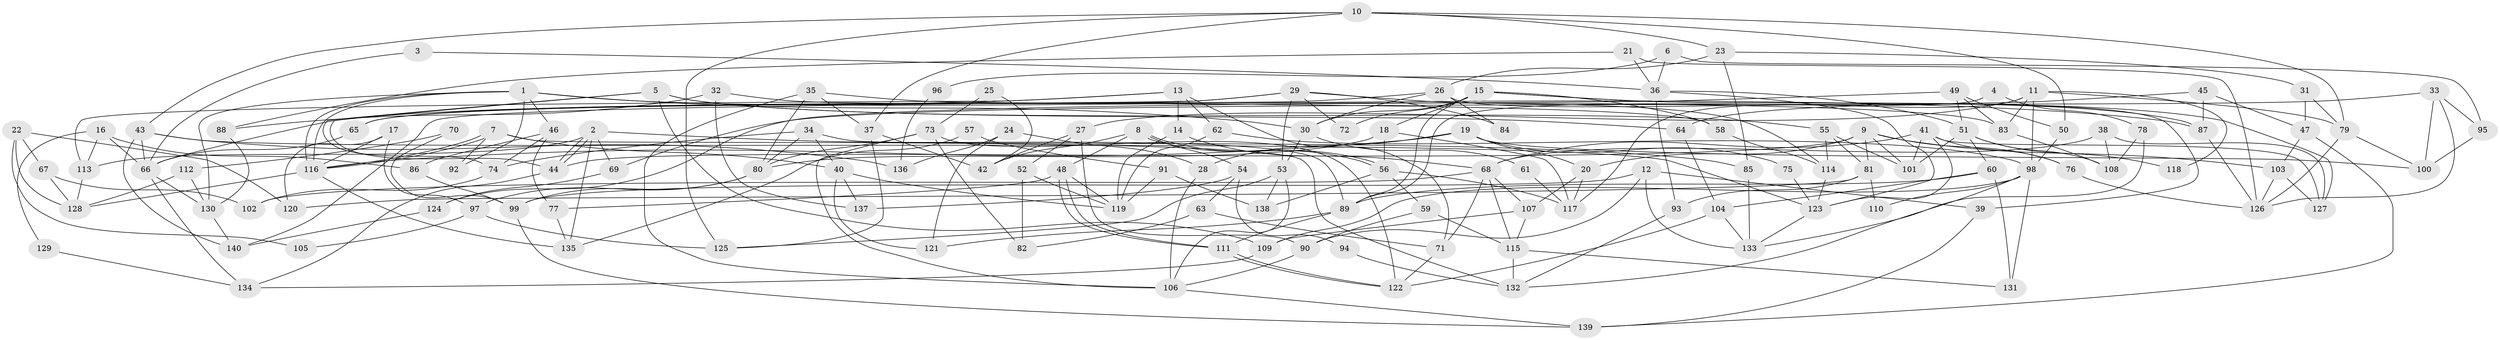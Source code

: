 // Generated by graph-tools (version 1.1) at 2025/26/03/09/25 03:26:11]
// undirected, 140 vertices, 280 edges
graph export_dot {
graph [start="1"]
  node [color=gray90,style=filled];
  1;
  2;
  3;
  4;
  5;
  6;
  7;
  8;
  9;
  10;
  11;
  12;
  13;
  14;
  15;
  16;
  17;
  18;
  19;
  20;
  21;
  22;
  23;
  24;
  25;
  26;
  27;
  28;
  29;
  30;
  31;
  32;
  33;
  34;
  35;
  36;
  37;
  38;
  39;
  40;
  41;
  42;
  43;
  44;
  45;
  46;
  47;
  48;
  49;
  50;
  51;
  52;
  53;
  54;
  55;
  56;
  57;
  58;
  59;
  60;
  61;
  62;
  63;
  64;
  65;
  66;
  67;
  68;
  69;
  70;
  71;
  72;
  73;
  74;
  75;
  76;
  77;
  78;
  79;
  80;
  81;
  82;
  83;
  84;
  85;
  86;
  87;
  88;
  89;
  90;
  91;
  92;
  93;
  94;
  95;
  96;
  97;
  98;
  99;
  100;
  101;
  102;
  103;
  104;
  105;
  106;
  107;
  108;
  109;
  110;
  111;
  112;
  113;
  114;
  115;
  116;
  117;
  118;
  119;
  120;
  121;
  122;
  123;
  124;
  125;
  126;
  127;
  128;
  129;
  130;
  131;
  132;
  133;
  134;
  135;
  136;
  137;
  138;
  139;
  140;
  1 -- 116;
  1 -- 116;
  1 -- 46;
  1 -- 30;
  1 -- 87;
  1 -- 92;
  1 -- 130;
  2 -- 44;
  2 -- 44;
  2 -- 113;
  2 -- 69;
  2 -- 85;
  2 -- 135;
  3 -- 36;
  3 -- 66;
  4 -- 89;
  4 -- 78;
  5 -- 64;
  5 -- 44;
  5 -- 55;
  5 -- 74;
  5 -- 109;
  6 -- 36;
  6 -- 95;
  6 -- 96;
  7 -- 132;
  7 -- 116;
  7 -- 116;
  7 -- 40;
  7 -- 92;
  8 -- 48;
  8 -- 56;
  8 -- 56;
  8 -- 42;
  8 -- 54;
  9 -- 20;
  9 -- 101;
  9 -- 44;
  9 -- 76;
  9 -- 81;
  9 -- 103;
  10 -- 125;
  10 -- 79;
  10 -- 23;
  10 -- 37;
  10 -- 43;
  10 -- 50;
  11 -- 117;
  11 -- 98;
  11 -- 27;
  11 -- 79;
  11 -- 83;
  11 -- 118;
  12 -- 99;
  12 -- 90;
  12 -- 39;
  12 -- 133;
  13 -- 66;
  13 -- 62;
  13 -- 14;
  13 -- 71;
  13 -- 113;
  14 -- 119;
  14 -- 68;
  15 -- 87;
  15 -- 127;
  15 -- 18;
  15 -- 30;
  15 -- 58;
  15 -- 72;
  15 -- 89;
  16 -- 86;
  16 -- 66;
  16 -- 113;
  16 -- 129;
  17 -- 116;
  17 -- 97;
  17 -- 120;
  18 -- 80;
  18 -- 56;
  18 -- 117;
  19 -- 20;
  19 -- 116;
  19 -- 28;
  19 -- 75;
  19 -- 100;
  20 -- 117;
  20 -- 107;
  21 -- 36;
  21 -- 126;
  21 -- 88;
  22 -- 120;
  22 -- 128;
  22 -- 67;
  22 -- 105;
  23 -- 26;
  23 -- 31;
  23 -- 85;
  24 -- 121;
  24 -- 28;
  24 -- 136;
  25 -- 73;
  25 -- 42;
  26 -- 30;
  26 -- 65;
  26 -- 39;
  26 -- 84;
  27 -- 42;
  27 -- 52;
  27 -- 90;
  28 -- 106;
  29 -- 53;
  29 -- 140;
  29 -- 65;
  29 -- 72;
  29 -- 84;
  29 -- 114;
  30 -- 53;
  30 -- 61;
  31 -- 79;
  31 -- 47;
  32 -- 83;
  32 -- 88;
  32 -- 137;
  33 -- 100;
  33 -- 69;
  33 -- 95;
  33 -- 126;
  34 -- 74;
  34 -- 89;
  34 -- 40;
  34 -- 80;
  35 -- 58;
  35 -- 106;
  35 -- 37;
  35 -- 80;
  36 -- 51;
  36 -- 93;
  36 -- 123;
  37 -- 42;
  37 -- 125;
  38 -- 127;
  38 -- 68;
  38 -- 108;
  39 -- 139;
  40 -- 119;
  40 -- 121;
  40 -- 137;
  41 -- 68;
  41 -- 123;
  41 -- 76;
  41 -- 101;
  41 -- 127;
  43 -- 123;
  43 -- 66;
  43 -- 136;
  43 -- 140;
  44 -- 134;
  45 -- 87;
  45 -- 47;
  45 -- 64;
  46 -- 74;
  46 -- 77;
  46 -- 86;
  47 -- 103;
  47 -- 139;
  48 -- 119;
  48 -- 111;
  48 -- 111;
  48 -- 77;
  49 -- 50;
  49 -- 83;
  49 -- 51;
  49 -- 124;
  50 -- 98;
  51 -- 101;
  51 -- 60;
  51 -- 108;
  51 -- 118;
  52 -- 82;
  52 -- 119;
  53 -- 106;
  53 -- 125;
  53 -- 138;
  54 -- 137;
  54 -- 63;
  54 -- 94;
  55 -- 114;
  55 -- 81;
  55 -- 101;
  56 -- 59;
  56 -- 117;
  56 -- 138;
  57 -- 135;
  57 -- 91;
  58 -- 114;
  59 -- 90;
  59 -- 115;
  60 -- 89;
  60 -- 104;
  60 -- 131;
  61 -- 117;
  62 -- 98;
  62 -- 119;
  63 -- 71;
  63 -- 82;
  64 -- 104;
  65 -- 66;
  66 -- 134;
  66 -- 130;
  67 -- 128;
  67 -- 102;
  68 -- 71;
  68 -- 102;
  68 -- 107;
  68 -- 115;
  69 -- 124;
  70 -- 112;
  70 -- 99;
  71 -- 122;
  73 -- 80;
  73 -- 122;
  73 -- 82;
  73 -- 106;
  74 -- 102;
  75 -- 123;
  76 -- 126;
  77 -- 135;
  78 -- 108;
  78 -- 133;
  79 -- 126;
  79 -- 100;
  80 -- 97;
  80 -- 99;
  81 -- 93;
  81 -- 110;
  81 -- 120;
  83 -- 108;
  85 -- 133;
  86 -- 99;
  87 -- 126;
  88 -- 130;
  89 -- 111;
  89 -- 121;
  90 -- 106;
  91 -- 138;
  91 -- 119;
  93 -- 132;
  94 -- 132;
  95 -- 100;
  96 -- 136;
  97 -- 125;
  97 -- 105;
  98 -- 109;
  98 -- 131;
  98 -- 110;
  98 -- 132;
  99 -- 139;
  103 -- 126;
  103 -- 127;
  104 -- 133;
  104 -- 122;
  106 -- 139;
  107 -- 115;
  107 -- 109;
  109 -- 134;
  111 -- 122;
  111 -- 122;
  112 -- 128;
  112 -- 130;
  113 -- 128;
  114 -- 123;
  115 -- 131;
  115 -- 132;
  116 -- 128;
  116 -- 135;
  123 -- 133;
  124 -- 140;
  129 -- 134;
  130 -- 140;
}
